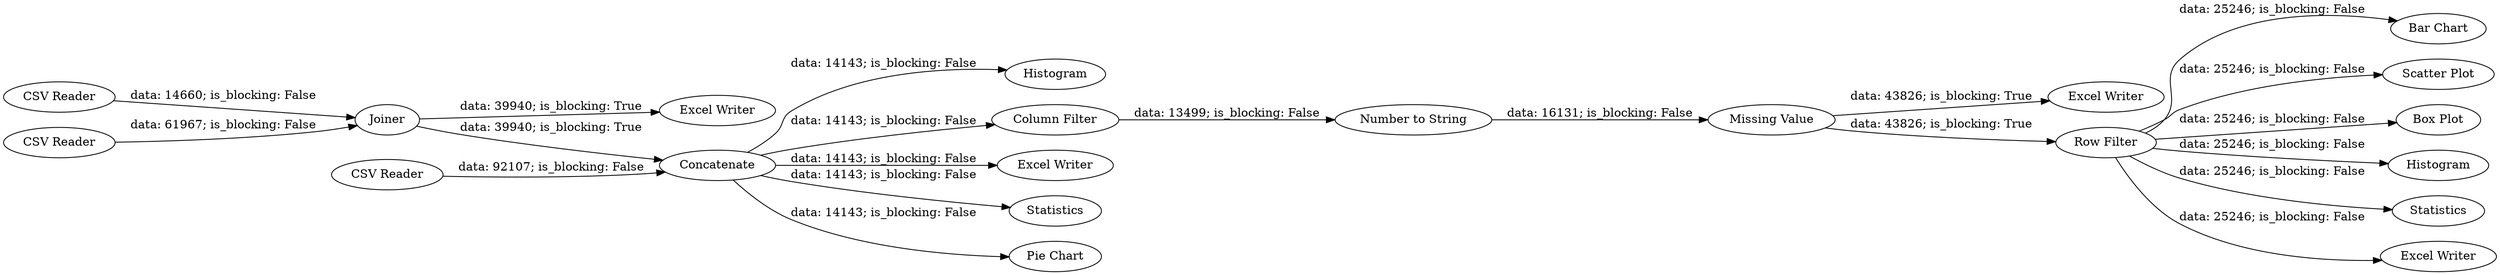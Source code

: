 digraph {
	"-1245764078248585815_19" [label=Histogram]
	"-1245764078248585815_17" [label="Bar Chart"]
	"-1245764078248585815_30" [label="Scatter Plot"]
	"-1245764078248585815_20" [label="CSV Reader"]
	"-1245764078248585815_26" [label="Number to String"]
	"-1245764078248585815_11" [label="Excel Writer"]
	"-1245764078248585815_2" [label="CSV Reader"]
	"-1245764078248585815_31" [label="Excel Writer"]
	"-1245764078248585815_25" [label="Column Filter"]
	"-1245764078248585815_5" [label="Excel Writer"]
	"-1245764078248585815_14" [label="Box Plot"]
	"-1245764078248585815_29" [label=Histogram]
	"-1245764078248585815_27" [label=Statistics]
	"-1245764078248585815_18" [label="Row Filter"]
	"-1245764078248585815_13" [label=Statistics]
	"-1245764078248585815_34" [label=Joiner]
	"-1245764078248585815_4" [label="Missing Value"]
	"-1245764078248585815_3" [label=Concatenate]
	"-1245764078248585815_12" [label="Excel Writer"]
	"-1245764078248585815_28" [label="Pie Chart"]
	"-1245764078248585815_1" [label="CSV Reader"]
	"-1245764078248585815_18" -> "-1245764078248585815_12" [label="data: 25246; is_blocking: False"]
	"-1245764078248585815_18" -> "-1245764078248585815_29" [label="data: 25246; is_blocking: False"]
	"-1245764078248585815_3" -> "-1245764078248585815_27" [label="data: 14143; is_blocking: False"]
	"-1245764078248585815_25" -> "-1245764078248585815_26" [label="data: 13499; is_blocking: False"]
	"-1245764078248585815_3" -> "-1245764078248585815_19" [label="data: 14143; is_blocking: False"]
	"-1245764078248585815_26" -> "-1245764078248585815_4" [label="data: 16131; is_blocking: False"]
	"-1245764078248585815_4" -> "-1245764078248585815_11" [label="data: 43826; is_blocking: True"]
	"-1245764078248585815_20" -> "-1245764078248585815_34" [label="data: 14660; is_blocking: False"]
	"-1245764078248585815_3" -> "-1245764078248585815_5" [label="data: 14143; is_blocking: False"]
	"-1245764078248585815_18" -> "-1245764078248585815_13" [label="data: 25246; is_blocking: False"]
	"-1245764078248585815_3" -> "-1245764078248585815_28" [label="data: 14143; is_blocking: False"]
	"-1245764078248585815_34" -> "-1245764078248585815_31" [label="data: 39940; is_blocking: True"]
	"-1245764078248585815_4" -> "-1245764078248585815_18" [label="data: 43826; is_blocking: True"]
	"-1245764078248585815_18" -> "-1245764078248585815_17" [label="data: 25246; is_blocking: False"]
	"-1245764078248585815_1" -> "-1245764078248585815_3" [label="data: 92107; is_blocking: False"]
	"-1245764078248585815_18" -> "-1245764078248585815_30" [label="data: 25246; is_blocking: False"]
	"-1245764078248585815_34" -> "-1245764078248585815_3" [label="data: 39940; is_blocking: True"]
	"-1245764078248585815_2" -> "-1245764078248585815_34" [label="data: 61967; is_blocking: False"]
	"-1245764078248585815_3" -> "-1245764078248585815_25" [label="data: 14143; is_blocking: False"]
	"-1245764078248585815_18" -> "-1245764078248585815_14" [label="data: 25246; is_blocking: False"]
	rankdir=LR
}
